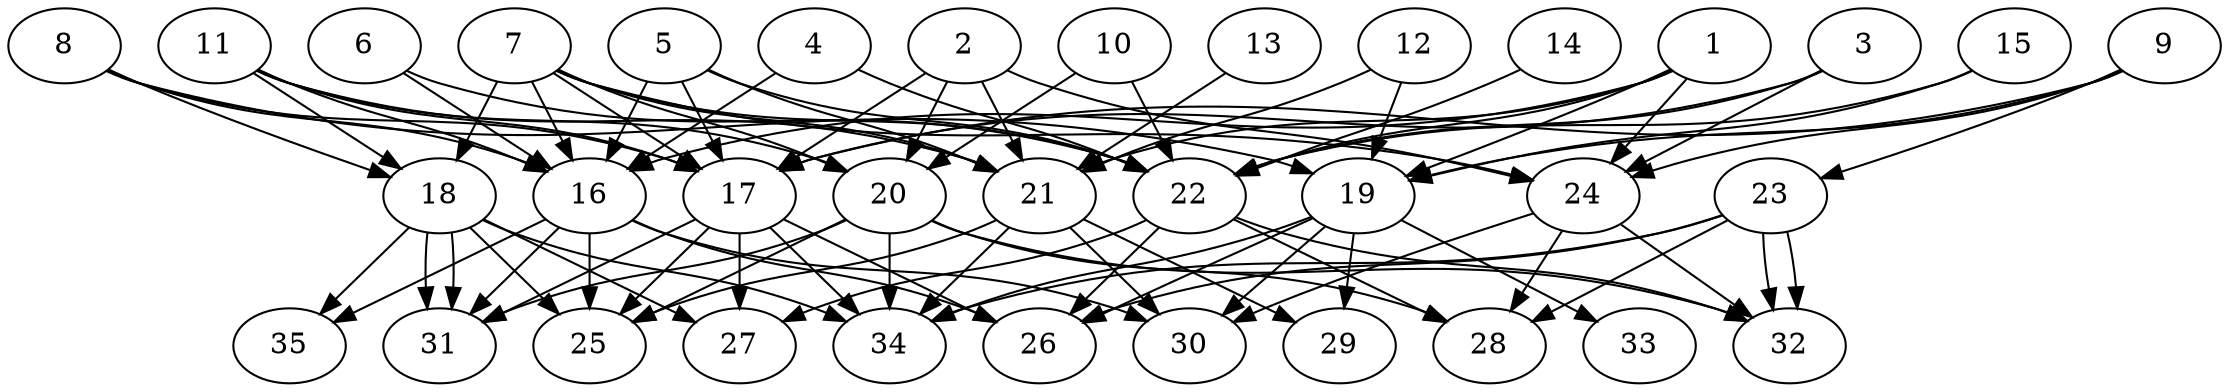 // DAG automatically generated by daggen at Tue Aug  6 16:28:02 2019
// ./daggen --dot -n 35 --ccr 0.5 --fat 0.8 --regular 0.5 --density 0.6 --mindata 5242880 --maxdata 52428800 
digraph G {
  1 [size="93964288", alpha="0.05", expect_size="46982144"] 
  1 -> 16 [size ="46982144"]
  1 -> 19 [size ="46982144"]
  1 -> 21 [size ="46982144"]
  1 -> 22 [size ="46982144"]
  1 -> 24 [size ="46982144"]
  2 [size="48842752", alpha="0.10", expect_size="24421376"] 
  2 -> 17 [size ="24421376"]
  2 -> 20 [size ="24421376"]
  2 -> 21 [size ="24421376"]
  2 -> 24 [size ="24421376"]
  3 [size="76013568", alpha="0.12", expect_size="38006784"] 
  3 -> 17 [size ="38006784"]
  3 -> 22 [size ="38006784"]
  3 -> 24 [size ="38006784"]
  4 [size="92360704", alpha="0.05", expect_size="46180352"] 
  4 -> 16 [size ="46180352"]
  4 -> 22 [size ="46180352"]
  5 [size="63694848", alpha="0.05", expect_size="31847424"] 
  5 -> 16 [size ="31847424"]
  5 -> 17 [size ="31847424"]
  5 -> 21 [size ="31847424"]
  5 -> 22 [size ="31847424"]
  6 [size="89397248", alpha="0.15", expect_size="44698624"] 
  6 -> 16 [size ="44698624"]
  6 -> 22 [size ="44698624"]
  7 [size="80969728", alpha="0.06", expect_size="40484864"] 
  7 -> 16 [size ="40484864"]
  7 -> 17 [size ="40484864"]
  7 -> 18 [size ="40484864"]
  7 -> 20 [size ="40484864"]
  7 -> 21 [size ="40484864"]
  7 -> 22 [size ="40484864"]
  7 -> 24 [size ="40484864"]
  8 [size="83365888", alpha="0.12", expect_size="41682944"] 
  8 -> 16 [size ="41682944"]
  8 -> 17 [size ="41682944"]
  8 -> 18 [size ="41682944"]
  8 -> 19 [size ="41682944"]
  9 [size="79702016", alpha="0.13", expect_size="39851008"] 
  9 -> 17 [size ="39851008"]
  9 -> 19 [size ="39851008"]
  9 -> 23 [size ="39851008"]
  9 -> 24 [size ="39851008"]
  10 [size="72464384", alpha="0.14", expect_size="36232192"] 
  10 -> 20 [size ="36232192"]
  10 -> 22 [size ="36232192"]
  11 [size="71583744", alpha="0.14", expect_size="35791872"] 
  11 -> 16 [size ="35791872"]
  11 -> 17 [size ="35791872"]
  11 -> 18 [size ="35791872"]
  11 -> 20 [size ="35791872"]
  11 -> 21 [size ="35791872"]
  12 [size="94550016", alpha="0.10", expect_size="47275008"] 
  12 -> 19 [size ="47275008"]
  12 -> 21 [size ="47275008"]
  13 [size="45119488", alpha="0.17", expect_size="22559744"] 
  13 -> 21 [size ="22559744"]
  14 [size="101943296", alpha="0.15", expect_size="50971648"] 
  14 -> 22 [size ="50971648"]
  15 [size="31391744", alpha="0.10", expect_size="15695872"] 
  15 -> 19 [size ="15695872"]
  15 -> 22 [size ="15695872"]
  16 [size="55152640", alpha="0.07", expect_size="27576320"] 
  16 -> 25 [size ="27576320"]
  16 -> 26 [size ="27576320"]
  16 -> 30 [size ="27576320"]
  16 -> 31 [size ="27576320"]
  16 -> 35 [size ="27576320"]
  17 [size="30715904", alpha="0.07", expect_size="15357952"] 
  17 -> 25 [size ="15357952"]
  17 -> 26 [size ="15357952"]
  17 -> 27 [size ="15357952"]
  17 -> 31 [size ="15357952"]
  17 -> 34 [size ="15357952"]
  18 [size="61216768", alpha="0.16", expect_size="30608384"] 
  18 -> 25 [size ="30608384"]
  18 -> 27 [size ="30608384"]
  18 -> 31 [size ="30608384"]
  18 -> 31 [size ="30608384"]
  18 -> 34 [size ="30608384"]
  18 -> 35 [size ="30608384"]
  19 [size="21635072", alpha="0.19", expect_size="10817536"] 
  19 -> 26 [size ="10817536"]
  19 -> 29 [size ="10817536"]
  19 -> 30 [size ="10817536"]
  19 -> 33 [size ="10817536"]
  19 -> 34 [size ="10817536"]
  20 [size="83910656", alpha="0.11", expect_size="41955328"] 
  20 -> 25 [size ="41955328"]
  20 -> 28 [size ="41955328"]
  20 -> 31 [size ="41955328"]
  20 -> 32 [size ="41955328"]
  20 -> 34 [size ="41955328"]
  21 [size="54775808", alpha="0.20", expect_size="27387904"] 
  21 -> 25 [size ="27387904"]
  21 -> 29 [size ="27387904"]
  21 -> 30 [size ="27387904"]
  21 -> 34 [size ="27387904"]
  22 [size="25262080", alpha="0.17", expect_size="12631040"] 
  22 -> 26 [size ="12631040"]
  22 -> 27 [size ="12631040"]
  22 -> 28 [size ="12631040"]
  22 -> 32 [size ="12631040"]
  23 [size="71323648", alpha="0.09", expect_size="35661824"] 
  23 -> 26 [size ="35661824"]
  23 -> 28 [size ="35661824"]
  23 -> 32 [size ="35661824"]
  23 -> 32 [size ="35661824"]
  23 -> 34 [size ="35661824"]
  24 [size="56467456", alpha="0.17", expect_size="28233728"] 
  24 -> 28 [size ="28233728"]
  24 -> 30 [size ="28233728"]
  24 -> 32 [size ="28233728"]
  25 [size="35108864", alpha="0.17", expect_size="17554432"] 
  26 [size="79992832", alpha="0.14", expect_size="39996416"] 
  27 [size="18333696", alpha="0.05", expect_size="9166848"] 
  28 [size="53274624", alpha="0.12", expect_size="26637312"] 
  29 [size="33134592", alpha="0.14", expect_size="16567296"] 
  30 [size="28540928", alpha="0.09", expect_size="14270464"] 
  31 [size="78612480", alpha="0.17", expect_size="39306240"] 
  32 [size="78084096", alpha="0.02", expect_size="39042048"] 
  33 [size="65314816", alpha="0.15", expect_size="32657408"] 
  34 [size="11456512", alpha="0.08", expect_size="5728256"] 
  35 [size="92762112", alpha="0.04", expect_size="46381056"] 
}
